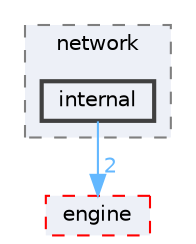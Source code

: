 digraph "src/network/internal"
{
 // LATEX_PDF_SIZE
  bgcolor="transparent";
  edge [fontname=Helvetica,fontsize=10,labelfontname=Helvetica,labelfontsize=10];
  node [fontname=Helvetica,fontsize=10,shape=box,height=0.2,width=0.4];
  compound=true
  subgraph clusterdir_fc4c7f03e1a69a98c370fae55a743828 {
    graph [ bgcolor="#edf0f7", pencolor="grey50", label="network", fontname=Helvetica,fontsize=10 style="filled,dashed", URL="dir_fc4c7f03e1a69a98c370fae55a743828.html",tooltip=""]
  dir_63f8cfcd108d6f94db2a0b3d91348ecb [label="internal", fillcolor="#edf0f7", color="grey25", style="filled,bold", URL="dir_63f8cfcd108d6f94db2a0b3d91348ecb.html",tooltip=""];
  }
  dir_2052808828190f934b76e979ee65af8a [label="engine", fillcolor="#edf0f7", color="red", style="filled,dashed", URL="dir_2052808828190f934b76e979ee65af8a.html",tooltip=""];
  dir_63f8cfcd108d6f94db2a0b3d91348ecb->dir_2052808828190f934b76e979ee65af8a [headlabel="2", labeldistance=1.5 headhref="dir_000004_000001.html" color="steelblue1" fontcolor="steelblue1"];
}
